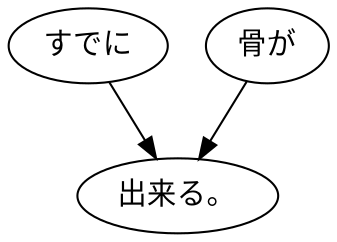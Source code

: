 digraph graph1979 {
	node0 [label="すでに"];
	node1 [label="骨が"];
	node2 [label="出来る。"];
	node0 -> node2;
	node1 -> node2;
}
